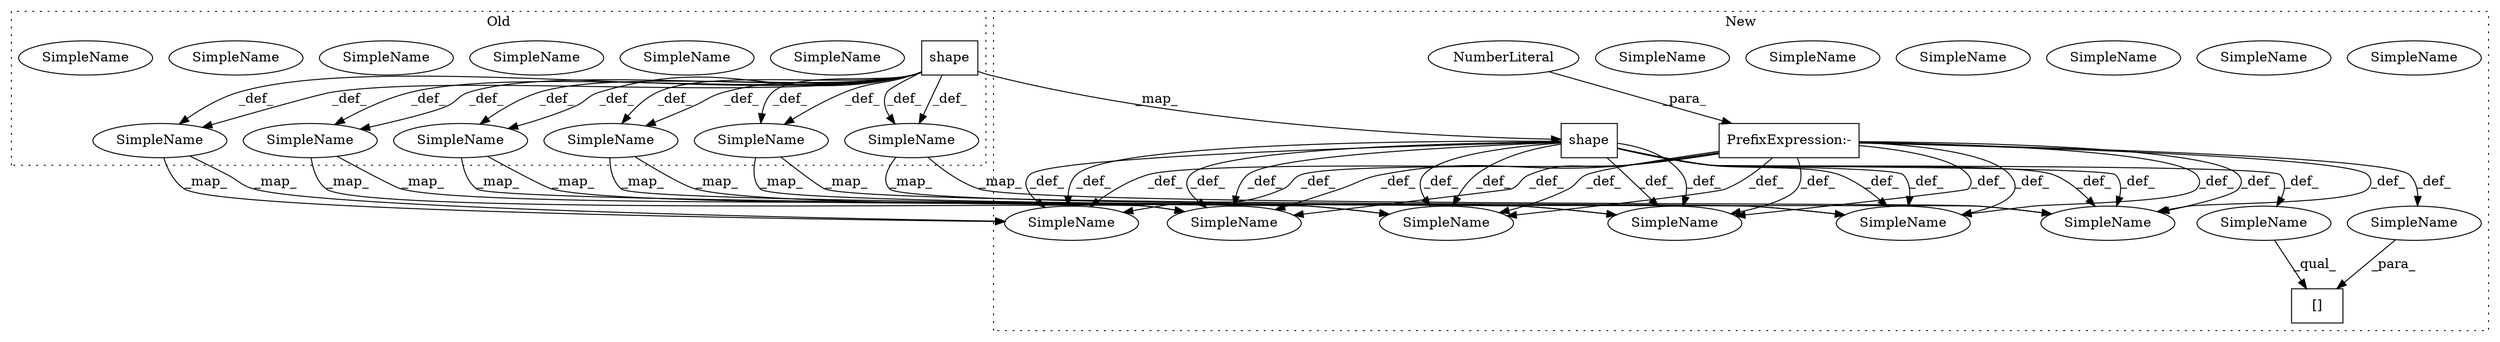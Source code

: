 digraph G {
subgraph cluster0 {
1 [label="shape" a="32" s="4164,4180" l="6,1" shape="box"];
3 [label="SimpleName" a="42" s="4679" l="7" shape="ellipse"];
6 [label="SimpleName" a="42" s="4679" l="7" shape="ellipse"];
7 [label="SimpleName" a="42" s="5615" l="28" shape="ellipse"];
10 [label="SimpleName" a="42" s="5615" l="28" shape="ellipse"];
11 [label="SimpleName" a="42" s="5030" l="7" shape="ellipse"];
14 [label="SimpleName" a="42" s="5030" l="7" shape="ellipse"];
15 [label="SimpleName" a="42" s="4114" l="7" shape="ellipse"];
18 [label="SimpleName" a="42" s="4114" l="7" shape="ellipse"];
19 [label="SimpleName" a="42" s="4918" l="7" shape="ellipse"];
22 [label="SimpleName" a="42" s="4918" l="7" shape="ellipse"];
23 [label="SimpleName" a="42" s="5382" l="7" shape="ellipse"];
26 [label="SimpleName" a="42" s="5382" l="7" shape="ellipse"];
label = "Old";
style="dotted";
}
subgraph cluster1 {
2 [label="shape" a="32" s="4948,4964" l="6,1" shape="box"];
4 [label="SimpleName" a="42" s="5467" l="7" shape="ellipse"];
5 [label="SimpleName" a="42" s="5467" l="7" shape="ellipse"];
8 [label="SimpleName" a="42" s="6403" l="28" shape="ellipse"];
9 [label="SimpleName" a="42" s="6403" l="28" shape="ellipse"];
12 [label="SimpleName" a="42" s="5818" l="7" shape="ellipse"];
13 [label="SimpleName" a="42" s="5818" l="7" shape="ellipse"];
16 [label="SimpleName" a="42" s="4898" l="7" shape="ellipse"];
17 [label="SimpleName" a="42" s="4898" l="7" shape="ellipse"];
20 [label="SimpleName" a="42" s="5706" l="7" shape="ellipse"];
21 [label="SimpleName" a="42" s="5706" l="7" shape="ellipse"];
24 [label="SimpleName" a="42" s="6170" l="7" shape="ellipse"];
25 [label="SimpleName" a="42" s="6170" l="7" shape="ellipse"];
27 [label="PrefixExpression:-" a="38" s="4966" l="1" shape="box"];
28 [label="NumberLiteral" a="34" s="4967" l="1" shape="ellipse"];
29 [label="[]" a="2" s="4937,4968" l="29,1" shape="box"];
30 [label="SimpleName" a="42" s="" l="" shape="ellipse"];
31 [label="SimpleName" a="42" s="" l="" shape="ellipse"];
label = "New";
style="dotted";
}
1 -> 22 [label="_def_"];
1 -> 18 [label="_def_"];
1 -> 14 [label="_def_"];
1 -> 22 [label="_def_"];
1 -> 2 [label="_map_"];
1 -> 18 [label="_def_"];
1 -> 26 [label="_def_"];
1 -> 10 [label="_def_"];
1 -> 6 [label="_def_"];
1 -> 10 [label="_def_"];
1 -> 6 [label="_def_"];
1 -> 26 [label="_def_"];
1 -> 14 [label="_def_"];
2 -> 13 [label="_def_"];
2 -> 5 [label="_def_"];
2 -> 25 [label="_def_"];
2 -> 9 [label="_def_"];
2 -> 21 [label="_def_"];
2 -> 25 [label="_def_"];
2 -> 9 [label="_def_"];
2 -> 13 [label="_def_"];
2 -> 17 [label="_def_"];
2 -> 21 [label="_def_"];
2 -> 5 [label="_def_"];
2 -> 17 [label="_def_"];
2 -> 31 [label="_def_"];
6 -> 5 [label="_map_"];
6 -> 5 [label="_map_"];
10 -> 9 [label="_map_"];
10 -> 9 [label="_map_"];
14 -> 13 [label="_map_"];
14 -> 13 [label="_map_"];
18 -> 17 [label="_map_"];
18 -> 17 [label="_map_"];
22 -> 21 [label="_map_"];
22 -> 21 [label="_map_"];
26 -> 25 [label="_map_"];
26 -> 25 [label="_map_"];
27 -> 30 [label="_def_"];
27 -> 9 [label="_def_"];
27 -> 5 [label="_def_"];
27 -> 13 [label="_def_"];
27 -> 25 [label="_def_"];
27 -> 13 [label="_def_"];
27 -> 5 [label="_def_"];
27 -> 21 [label="_def_"];
27 -> 17 [label="_def_"];
27 -> 9 [label="_def_"];
27 -> 25 [label="_def_"];
27 -> 17 [label="_def_"];
27 -> 21 [label="_def_"];
28 -> 27 [label="_para_"];
30 -> 29 [label="_para_"];
31 -> 29 [label="_qual_"];
}